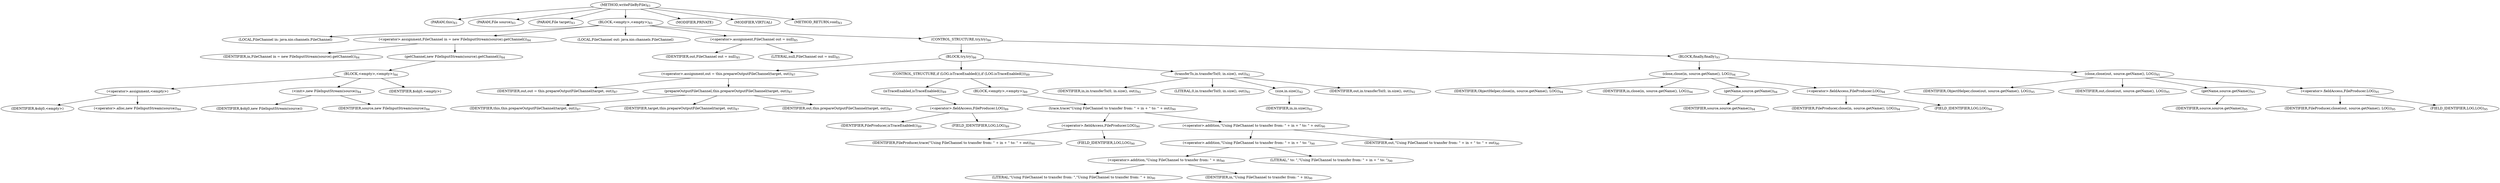 digraph "writeFileByFile" {  
"148" [label = <(METHOD,writeFileByFile)<SUB>83</SUB>> ]
"14" [label = <(PARAM,this)<SUB>83</SUB>> ]
"149" [label = <(PARAM,File source)<SUB>83</SUB>> ]
"150" [label = <(PARAM,File target)<SUB>83</SUB>> ]
"151" [label = <(BLOCK,&lt;empty&gt;,&lt;empty&gt;)<SUB>83</SUB>> ]
"152" [label = <(LOCAL,FileChannel in: java.nio.channels.FileChannel)> ]
"153" [label = <(&lt;operator&gt;.assignment,FileChannel in = new FileInputStream(source).getChannel())<SUB>84</SUB>> ]
"154" [label = <(IDENTIFIER,in,FileChannel in = new FileInputStream(source).getChannel())<SUB>84</SUB>> ]
"155" [label = <(getChannel,new FileInputStream(source).getChannel())<SUB>84</SUB>> ]
"156" [label = <(BLOCK,&lt;empty&gt;,&lt;empty&gt;)<SUB>84</SUB>> ]
"157" [label = <(&lt;operator&gt;.assignment,&lt;empty&gt;)> ]
"158" [label = <(IDENTIFIER,$obj0,&lt;empty&gt;)> ]
"159" [label = <(&lt;operator&gt;.alloc,new FileInputStream(source))<SUB>84</SUB>> ]
"160" [label = <(&lt;init&gt;,new FileInputStream(source))<SUB>84</SUB>> ]
"161" [label = <(IDENTIFIER,$obj0,new FileInputStream(source))> ]
"162" [label = <(IDENTIFIER,source,new FileInputStream(source))<SUB>84</SUB>> ]
"163" [label = <(IDENTIFIER,$obj0,&lt;empty&gt;)> ]
"164" [label = <(LOCAL,FileChannel out: java.nio.channels.FileChannel)> ]
"165" [label = <(&lt;operator&gt;.assignment,FileChannel out = null)<SUB>85</SUB>> ]
"166" [label = <(IDENTIFIER,out,FileChannel out = null)<SUB>85</SUB>> ]
"167" [label = <(LITERAL,null,FileChannel out = null)<SUB>85</SUB>> ]
"168" [label = <(CONTROL_STRUCTURE,try,try)<SUB>86</SUB>> ]
"169" [label = <(BLOCK,try,try)<SUB>86</SUB>> ]
"170" [label = <(&lt;operator&gt;.assignment,out = this.prepareOutputFileChannel(target, out))<SUB>87</SUB>> ]
"171" [label = <(IDENTIFIER,out,out = this.prepareOutputFileChannel(target, out))<SUB>87</SUB>> ]
"172" [label = <(prepareOutputFileChannel,this.prepareOutputFileChannel(target, out))<SUB>87</SUB>> ]
"13" [label = <(IDENTIFIER,this,this.prepareOutputFileChannel(target, out))<SUB>87</SUB>> ]
"173" [label = <(IDENTIFIER,target,this.prepareOutputFileChannel(target, out))<SUB>87</SUB>> ]
"174" [label = <(IDENTIFIER,out,this.prepareOutputFileChannel(target, out))<SUB>87</SUB>> ]
"175" [label = <(CONTROL_STRUCTURE,if (LOG.isTraceEnabled()),if (LOG.isTraceEnabled()))<SUB>89</SUB>> ]
"176" [label = <(isTraceEnabled,isTraceEnabled())<SUB>89</SUB>> ]
"177" [label = <(&lt;operator&gt;.fieldAccess,FileProducer.LOG)<SUB>89</SUB>> ]
"178" [label = <(IDENTIFIER,FileProducer,isTraceEnabled())<SUB>89</SUB>> ]
"179" [label = <(FIELD_IDENTIFIER,LOG,LOG)<SUB>89</SUB>> ]
"180" [label = <(BLOCK,&lt;empty&gt;,&lt;empty&gt;)<SUB>89</SUB>> ]
"181" [label = <(trace,trace(&quot;Using FileChannel to transfer from: &quot; + in + &quot; to: &quot; + out))<SUB>90</SUB>> ]
"182" [label = <(&lt;operator&gt;.fieldAccess,FileProducer.LOG)<SUB>90</SUB>> ]
"183" [label = <(IDENTIFIER,FileProducer,trace(&quot;Using FileChannel to transfer from: &quot; + in + &quot; to: &quot; + out))<SUB>90</SUB>> ]
"184" [label = <(FIELD_IDENTIFIER,LOG,LOG)<SUB>90</SUB>> ]
"185" [label = <(&lt;operator&gt;.addition,&quot;Using FileChannel to transfer from: &quot; + in + &quot; to: &quot; + out)<SUB>90</SUB>> ]
"186" [label = <(&lt;operator&gt;.addition,&quot;Using FileChannel to transfer from: &quot; + in + &quot; to: &quot;)<SUB>90</SUB>> ]
"187" [label = <(&lt;operator&gt;.addition,&quot;Using FileChannel to transfer from: &quot; + in)<SUB>90</SUB>> ]
"188" [label = <(LITERAL,&quot;Using FileChannel to transfer from: &quot;,&quot;Using FileChannel to transfer from: &quot; + in)<SUB>90</SUB>> ]
"189" [label = <(IDENTIFIER,in,&quot;Using FileChannel to transfer from: &quot; + in)<SUB>90</SUB>> ]
"190" [label = <(LITERAL,&quot; to: &quot;,&quot;Using FileChannel to transfer from: &quot; + in + &quot; to: &quot;)<SUB>90</SUB>> ]
"191" [label = <(IDENTIFIER,out,&quot;Using FileChannel to transfer from: &quot; + in + &quot; to: &quot; + out)<SUB>90</SUB>> ]
"192" [label = <(transferTo,in.transferTo(0, in.size(), out))<SUB>92</SUB>> ]
"193" [label = <(IDENTIFIER,in,in.transferTo(0, in.size(), out))<SUB>92</SUB>> ]
"194" [label = <(LITERAL,0,in.transferTo(0, in.size(), out))<SUB>92</SUB>> ]
"195" [label = <(size,in.size())<SUB>92</SUB>> ]
"196" [label = <(IDENTIFIER,in,in.size())<SUB>92</SUB>> ]
"197" [label = <(IDENTIFIER,out,in.transferTo(0, in.size(), out))<SUB>92</SUB>> ]
"198" [label = <(BLOCK,finally,finally)<SUB>93</SUB>> ]
"199" [label = <(close,close(in, source.getName(), LOG))<SUB>94</SUB>> ]
"200" [label = <(IDENTIFIER,ObjectHelper,close(in, source.getName(), LOG))<SUB>94</SUB>> ]
"201" [label = <(IDENTIFIER,in,close(in, source.getName(), LOG))<SUB>94</SUB>> ]
"202" [label = <(getName,source.getName())<SUB>94</SUB>> ]
"203" [label = <(IDENTIFIER,source,source.getName())<SUB>94</SUB>> ]
"204" [label = <(&lt;operator&gt;.fieldAccess,FileProducer.LOG)<SUB>94</SUB>> ]
"205" [label = <(IDENTIFIER,FileProducer,close(in, source.getName(), LOG))<SUB>94</SUB>> ]
"206" [label = <(FIELD_IDENTIFIER,LOG,LOG)<SUB>94</SUB>> ]
"207" [label = <(close,close(out, source.getName(), LOG))<SUB>95</SUB>> ]
"208" [label = <(IDENTIFIER,ObjectHelper,close(out, source.getName(), LOG))<SUB>95</SUB>> ]
"209" [label = <(IDENTIFIER,out,close(out, source.getName(), LOG))<SUB>95</SUB>> ]
"210" [label = <(getName,source.getName())<SUB>95</SUB>> ]
"211" [label = <(IDENTIFIER,source,source.getName())<SUB>95</SUB>> ]
"212" [label = <(&lt;operator&gt;.fieldAccess,FileProducer.LOG)<SUB>95</SUB>> ]
"213" [label = <(IDENTIFIER,FileProducer,close(out, source.getName(), LOG))<SUB>95</SUB>> ]
"214" [label = <(FIELD_IDENTIFIER,LOG,LOG)<SUB>95</SUB>> ]
"215" [label = <(MODIFIER,PRIVATE)> ]
"216" [label = <(MODIFIER,VIRTUAL)> ]
"217" [label = <(METHOD_RETURN,void)<SUB>83</SUB>> ]
  "148" -> "14" 
  "148" -> "149" 
  "148" -> "150" 
  "148" -> "151" 
  "148" -> "215" 
  "148" -> "216" 
  "148" -> "217" 
  "151" -> "152" 
  "151" -> "153" 
  "151" -> "164" 
  "151" -> "165" 
  "151" -> "168" 
  "153" -> "154" 
  "153" -> "155" 
  "155" -> "156" 
  "156" -> "157" 
  "156" -> "160" 
  "156" -> "163" 
  "157" -> "158" 
  "157" -> "159" 
  "160" -> "161" 
  "160" -> "162" 
  "165" -> "166" 
  "165" -> "167" 
  "168" -> "169" 
  "168" -> "198" 
  "169" -> "170" 
  "169" -> "175" 
  "169" -> "192" 
  "170" -> "171" 
  "170" -> "172" 
  "172" -> "13" 
  "172" -> "173" 
  "172" -> "174" 
  "175" -> "176" 
  "175" -> "180" 
  "176" -> "177" 
  "177" -> "178" 
  "177" -> "179" 
  "180" -> "181" 
  "181" -> "182" 
  "181" -> "185" 
  "182" -> "183" 
  "182" -> "184" 
  "185" -> "186" 
  "185" -> "191" 
  "186" -> "187" 
  "186" -> "190" 
  "187" -> "188" 
  "187" -> "189" 
  "192" -> "193" 
  "192" -> "194" 
  "192" -> "195" 
  "192" -> "197" 
  "195" -> "196" 
  "198" -> "199" 
  "198" -> "207" 
  "199" -> "200" 
  "199" -> "201" 
  "199" -> "202" 
  "199" -> "204" 
  "202" -> "203" 
  "204" -> "205" 
  "204" -> "206" 
  "207" -> "208" 
  "207" -> "209" 
  "207" -> "210" 
  "207" -> "212" 
  "210" -> "211" 
  "212" -> "213" 
  "212" -> "214" 
}

